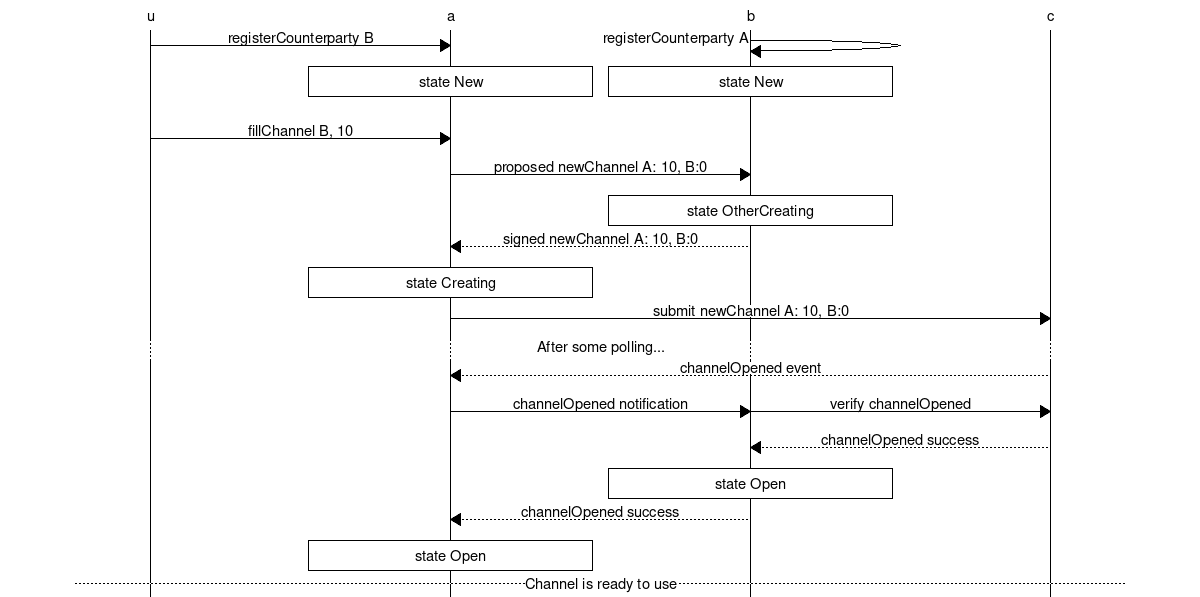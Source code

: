 // command to render: mscgen -Tsvg -o open_from_scratch.svg open_from_scratch.msc
msc {
  hscale = "2";
  u,a,b,c;

  u=>a [label="registerCounterparty B"],
  b=>b [label="registerCounterparty A"];
  a box a [label="state New"],
  b box b [label="state New"];
  |||;
  u=>a [label="fillChannel B, 10"];
  a=>b [label="proposed newChannel A: 10, B:0"];
  b box b [label="state OtherCreating"];
  a<<b [label="signed newChannel A: 10, B:0"];
  a box a [label="state Creating"];
  a=>c [label="submit newChannel A: 10, B:0"];
  ...  [ label = "After some polling..." ];
  a<<c [label="channelOpened event"];
  a=>b [label="channelOpened notification"],
  b=>c [label="verify channelOpened"];
  b<<c [label="channelOpened success"];
  b box b [label="state Open"];
  a<<b [label="channelOpened success"];
  a box a [label="state Open"];
  ---  [ label = "Channel is ready to use" ];

}